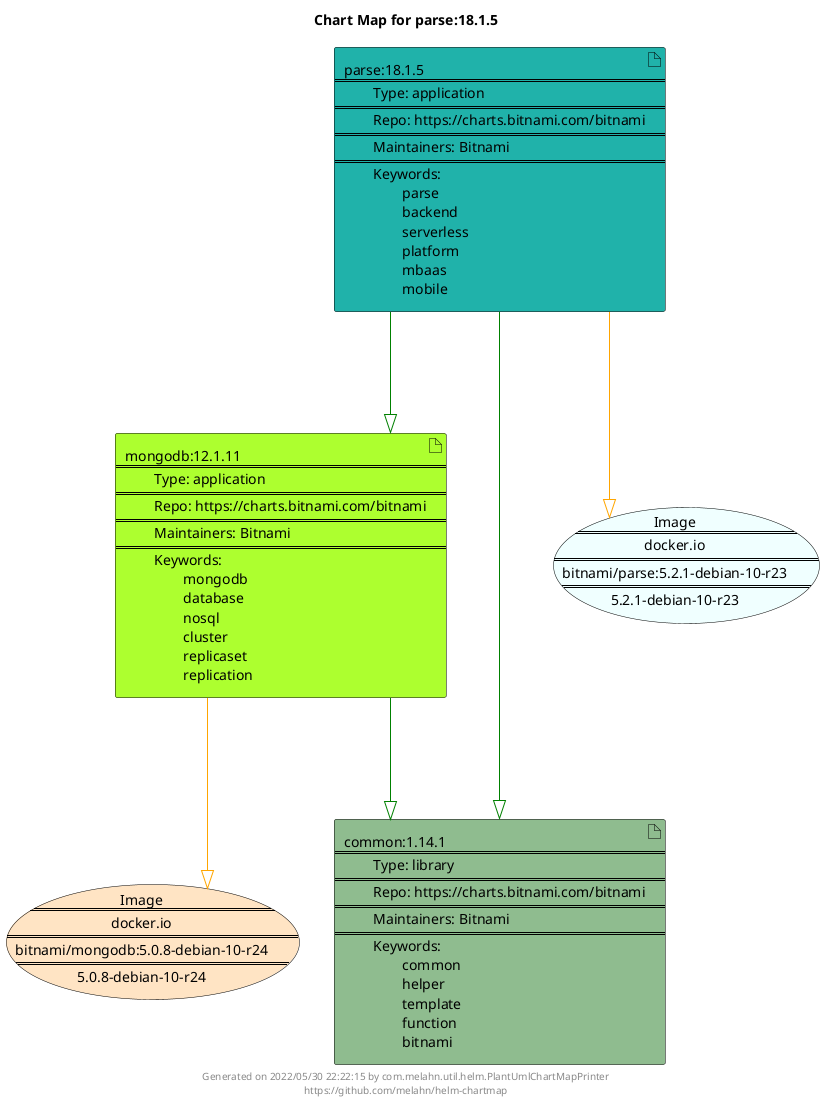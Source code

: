 @startuml
skinparam linetype ortho
skinparam backgroundColor white
skinparam usecaseBorderColor black
skinparam usecaseArrowColor LightSlateGray
skinparam artifactBorderColor black
skinparam artifactArrowColor LightSlateGray

title Chart Map for parse:18.1.5

'There are 3 referenced Helm Charts
artifact "parse:18.1.5\n====\n\tType: application\n====\n\tRepo: https://charts.bitnami.com/bitnami\n====\n\tMaintainers: Bitnami\n====\n\tKeywords: \n\t\tparse\n\t\tbackend\n\t\tserverless\n\t\tplatform\n\t\tmbaas\n\t\tmobile" as parse_18_1_5 #LightSeaGreen
artifact "mongodb:12.1.11\n====\n\tType: application\n====\n\tRepo: https://charts.bitnami.com/bitnami\n====\n\tMaintainers: Bitnami\n====\n\tKeywords: \n\t\tmongodb\n\t\tdatabase\n\t\tnosql\n\t\tcluster\n\t\treplicaset\n\t\treplication" as mongodb_12_1_11 #GreenYellow
artifact "common:1.14.1\n====\n\tType: library\n====\n\tRepo: https://charts.bitnami.com/bitnami\n====\n\tMaintainers: Bitnami\n====\n\tKeywords: \n\t\tcommon\n\t\thelper\n\t\ttemplate\n\t\tfunction\n\t\tbitnami" as common_1_14_1 #DarkSeaGreen

'There are 2 referenced Docker Images
usecase "Image\n====\ndocker.io\n====\nbitnami/mongodb:5.0.8-debian-10-r24\n====\n5.0.8-debian-10-r24" as docker_io_bitnami_mongodb_5_0_8_debian_10_r24 #Bisque
usecase "Image\n====\ndocker.io\n====\nbitnami/parse:5.2.1-debian-10-r23\n====\n5.2.1-debian-10-r23" as docker_io_bitnami_parse_5_2_1_debian_10_r23 #Azure

'Chart Dependencies
parse_18_1_5--[#green]-|>common_1_14_1
parse_18_1_5--[#green]-|>mongodb_12_1_11
mongodb_12_1_11--[#green]-|>common_1_14_1
parse_18_1_5--[#orange]-|>docker_io_bitnami_parse_5_2_1_debian_10_r23
mongodb_12_1_11--[#orange]-|>docker_io_bitnami_mongodb_5_0_8_debian_10_r24

center footer Generated on 2022/05/30 22:22:15 by com.melahn.util.helm.PlantUmlChartMapPrinter\nhttps://github.com/melahn/helm-chartmap
@enduml
